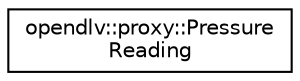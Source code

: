 digraph "Graphical Class Hierarchy"
{
 // LATEX_PDF_SIZE
  edge [fontname="Helvetica",fontsize="10",labelfontname="Helvetica",labelfontsize="10"];
  node [fontname="Helvetica",fontsize="10",shape=record];
  rankdir="LR";
  Node0 [label="opendlv::proxy::Pressure\lReading",height=0.2,width=0.4,color="black", fillcolor="white", style="filled",URL="$classopendlv_1_1proxy_1_1PressureReading.html",tooltip=" "];
}
